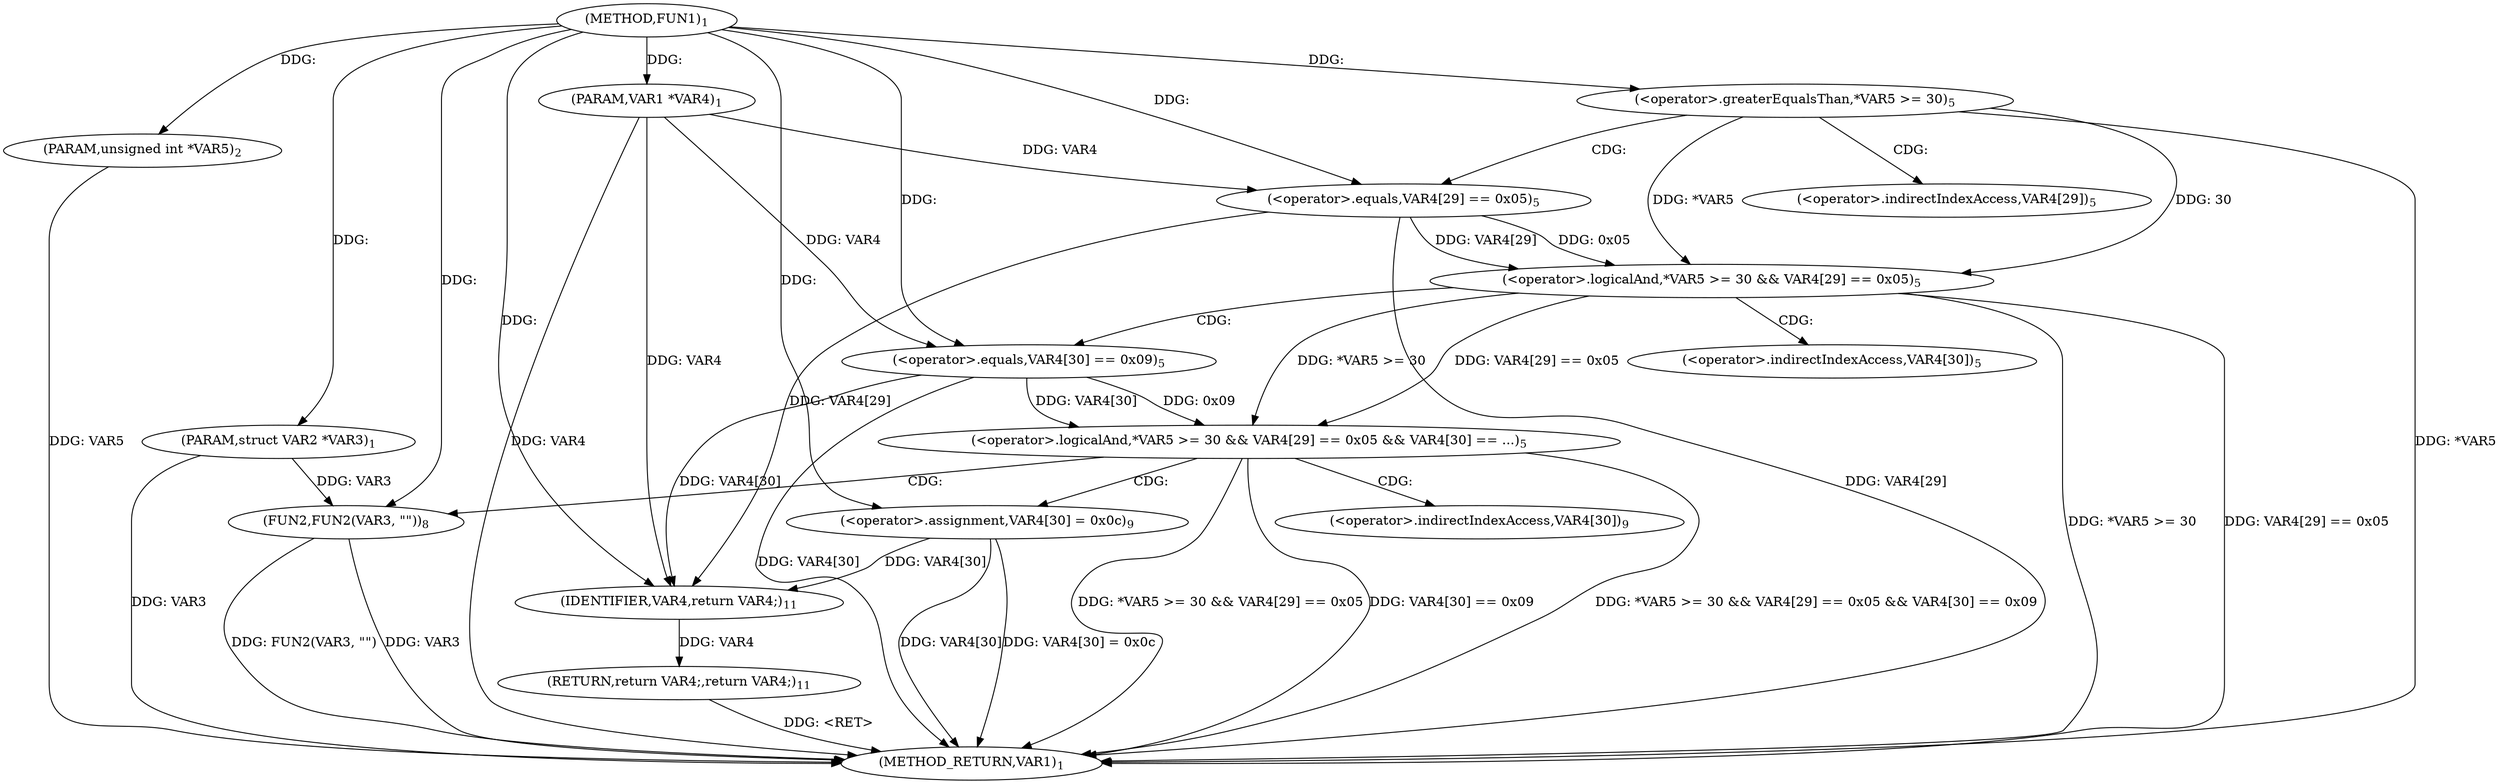 digraph "FUN1" {  
"8" [label = <(METHOD,FUN1)<SUB>1</SUB>> ]
"41" [label = <(METHOD_RETURN,VAR1)<SUB>1</SUB>> ]
"9" [label = <(PARAM,struct VAR2 *VAR3)<SUB>1</SUB>> ]
"10" [label = <(PARAM,VAR1 *VAR4)<SUB>1</SUB>> ]
"11" [label = <(PARAM,unsigned int *VAR5)<SUB>2</SUB>> ]
"39" [label = <(RETURN,return VAR4;,return VAR4;)<SUB>11</SUB>> ]
"14" [label = <(&lt;operator&gt;.logicalAnd,*VAR5 &gt;= 30 &amp;&amp; VAR4[29] == 0x05 &amp;&amp; VAR4[30] == ...)<SUB>5</SUB>> ]
"40" [label = <(IDENTIFIER,VAR4,return VAR4;)<SUB>11</SUB>> ]
"31" [label = <(FUN2,FUN2(VAR3, &quot;&quot;))<SUB>8</SUB>> ]
"34" [label = <(&lt;operator&gt;.assignment,VAR4[30] = 0x0c)<SUB>9</SUB>> ]
"15" [label = <(&lt;operator&gt;.logicalAnd,*VAR5 &gt;= 30 &amp;&amp; VAR4[29] == 0x05)<SUB>5</SUB>> ]
"25" [label = <(&lt;operator&gt;.equals,VAR4[30] == 0x09)<SUB>5</SUB>> ]
"16" [label = <(&lt;operator&gt;.greaterEqualsThan,*VAR5 &gt;= 30)<SUB>5</SUB>> ]
"20" [label = <(&lt;operator&gt;.equals,VAR4[29] == 0x05)<SUB>5</SUB>> ]
"26" [label = <(&lt;operator&gt;.indirectIndexAccess,VAR4[30])<SUB>5</SUB>> ]
"35" [label = <(&lt;operator&gt;.indirectIndexAccess,VAR4[30])<SUB>9</SUB>> ]
"21" [label = <(&lt;operator&gt;.indirectIndexAccess,VAR4[29])<SUB>5</SUB>> ]
  "39" -> "41"  [ label = "DDG: &lt;RET&gt;"] 
  "9" -> "41"  [ label = "DDG: VAR3"] 
  "10" -> "41"  [ label = "DDG: VAR4"] 
  "11" -> "41"  [ label = "DDG: VAR5"] 
  "16" -> "41"  [ label = "DDG: *VAR5"] 
  "15" -> "41"  [ label = "DDG: *VAR5 &gt;= 30"] 
  "20" -> "41"  [ label = "DDG: VAR4[29]"] 
  "15" -> "41"  [ label = "DDG: VAR4[29] == 0x05"] 
  "14" -> "41"  [ label = "DDG: *VAR5 &gt;= 30 &amp;&amp; VAR4[29] == 0x05"] 
  "25" -> "41"  [ label = "DDG: VAR4[30]"] 
  "14" -> "41"  [ label = "DDG: VAR4[30] == 0x09"] 
  "14" -> "41"  [ label = "DDG: *VAR5 &gt;= 30 &amp;&amp; VAR4[29] == 0x05 &amp;&amp; VAR4[30] == 0x09"] 
  "31" -> "41"  [ label = "DDG: VAR3"] 
  "31" -> "41"  [ label = "DDG: FUN2(VAR3, &quot;&quot;)"] 
  "34" -> "41"  [ label = "DDG: VAR4[30]"] 
  "34" -> "41"  [ label = "DDG: VAR4[30] = 0x0c"] 
  "8" -> "9"  [ label = "DDG: "] 
  "8" -> "10"  [ label = "DDG: "] 
  "8" -> "11"  [ label = "DDG: "] 
  "40" -> "39"  [ label = "DDG: VAR4"] 
  "20" -> "40"  [ label = "DDG: VAR4[29]"] 
  "25" -> "40"  [ label = "DDG: VAR4[30]"] 
  "10" -> "40"  [ label = "DDG: VAR4"] 
  "34" -> "40"  [ label = "DDG: VAR4[30]"] 
  "8" -> "40"  [ label = "DDG: "] 
  "15" -> "14"  [ label = "DDG: *VAR5 &gt;= 30"] 
  "15" -> "14"  [ label = "DDG: VAR4[29] == 0x05"] 
  "25" -> "14"  [ label = "DDG: VAR4[30]"] 
  "25" -> "14"  [ label = "DDG: 0x09"] 
  "8" -> "34"  [ label = "DDG: "] 
  "16" -> "15"  [ label = "DDG: *VAR5"] 
  "16" -> "15"  [ label = "DDG: 30"] 
  "20" -> "15"  [ label = "DDG: VAR4[29]"] 
  "20" -> "15"  [ label = "DDG: 0x05"] 
  "10" -> "25"  [ label = "DDG: VAR4"] 
  "8" -> "25"  [ label = "DDG: "] 
  "9" -> "31"  [ label = "DDG: VAR3"] 
  "8" -> "31"  [ label = "DDG: "] 
  "8" -> "16"  [ label = "DDG: "] 
  "10" -> "20"  [ label = "DDG: VAR4"] 
  "8" -> "20"  [ label = "DDG: "] 
  "14" -> "34"  [ label = "CDG: "] 
  "14" -> "35"  [ label = "CDG: "] 
  "14" -> "31"  [ label = "CDG: "] 
  "15" -> "26"  [ label = "CDG: "] 
  "15" -> "25"  [ label = "CDG: "] 
  "16" -> "21"  [ label = "CDG: "] 
  "16" -> "20"  [ label = "CDG: "] 
}
